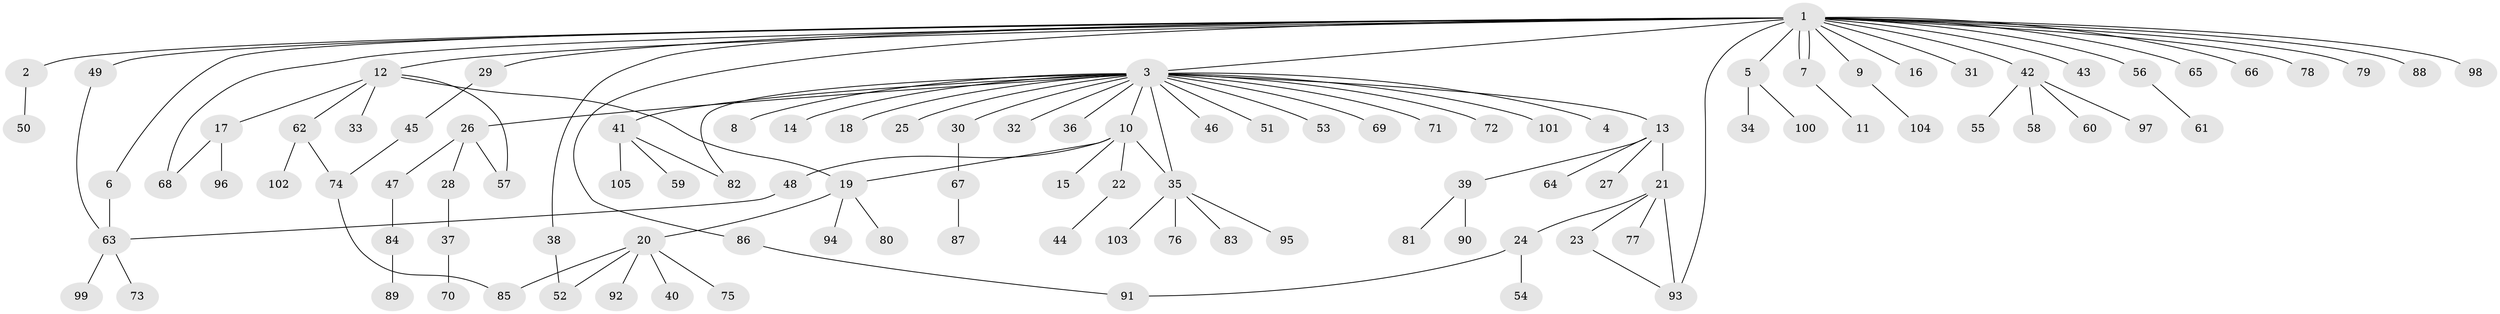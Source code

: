 // coarse degree distribution, {12: 0.018867924528301886, 1: 0.5094339622641509, 21: 0.018867924528301886, 2: 0.24528301886792453, 5: 0.03773584905660377, 4: 0.05660377358490566, 3: 0.11320754716981132}
// Generated by graph-tools (version 1.1) at 2025/50/03/04/25 22:50:43]
// undirected, 105 vertices, 118 edges
graph export_dot {
  node [color=gray90,style=filled];
  1;
  2;
  3;
  4;
  5;
  6;
  7;
  8;
  9;
  10;
  11;
  12;
  13;
  14;
  15;
  16;
  17;
  18;
  19;
  20;
  21;
  22;
  23;
  24;
  25;
  26;
  27;
  28;
  29;
  30;
  31;
  32;
  33;
  34;
  35;
  36;
  37;
  38;
  39;
  40;
  41;
  42;
  43;
  44;
  45;
  46;
  47;
  48;
  49;
  50;
  51;
  52;
  53;
  54;
  55;
  56;
  57;
  58;
  59;
  60;
  61;
  62;
  63;
  64;
  65;
  66;
  67;
  68;
  69;
  70;
  71;
  72;
  73;
  74;
  75;
  76;
  77;
  78;
  79;
  80;
  81;
  82;
  83;
  84;
  85;
  86;
  87;
  88;
  89;
  90;
  91;
  92;
  93;
  94;
  95;
  96;
  97;
  98;
  99;
  100;
  101;
  102;
  103;
  104;
  105;
  1 -- 2;
  1 -- 3;
  1 -- 5;
  1 -- 6;
  1 -- 7;
  1 -- 7;
  1 -- 9;
  1 -- 12;
  1 -- 16;
  1 -- 29;
  1 -- 31;
  1 -- 38;
  1 -- 42;
  1 -- 43;
  1 -- 49;
  1 -- 56;
  1 -- 65;
  1 -- 66;
  1 -- 68;
  1 -- 78;
  1 -- 79;
  1 -- 86;
  1 -- 88;
  1 -- 93;
  1 -- 98;
  2 -- 50;
  3 -- 4;
  3 -- 8;
  3 -- 10;
  3 -- 13;
  3 -- 14;
  3 -- 18;
  3 -- 25;
  3 -- 26;
  3 -- 30;
  3 -- 32;
  3 -- 35;
  3 -- 36;
  3 -- 41;
  3 -- 46;
  3 -- 51;
  3 -- 53;
  3 -- 69;
  3 -- 71;
  3 -- 72;
  3 -- 82;
  3 -- 101;
  5 -- 34;
  5 -- 100;
  6 -- 63;
  7 -- 11;
  9 -- 104;
  10 -- 15;
  10 -- 19;
  10 -- 22;
  10 -- 35;
  10 -- 48;
  12 -- 17;
  12 -- 19;
  12 -- 33;
  12 -- 57;
  12 -- 62;
  13 -- 21;
  13 -- 27;
  13 -- 39;
  13 -- 64;
  17 -- 68;
  17 -- 96;
  19 -- 20;
  19 -- 80;
  19 -- 94;
  20 -- 40;
  20 -- 52;
  20 -- 75;
  20 -- 85;
  20 -- 92;
  21 -- 23;
  21 -- 24;
  21 -- 77;
  21 -- 93;
  22 -- 44;
  23 -- 93;
  24 -- 54;
  24 -- 91;
  26 -- 28;
  26 -- 47;
  26 -- 57;
  28 -- 37;
  29 -- 45;
  30 -- 67;
  35 -- 76;
  35 -- 83;
  35 -- 95;
  35 -- 103;
  37 -- 70;
  38 -- 52;
  39 -- 81;
  39 -- 90;
  41 -- 59;
  41 -- 82;
  41 -- 105;
  42 -- 55;
  42 -- 58;
  42 -- 60;
  42 -- 97;
  45 -- 74;
  47 -- 84;
  48 -- 63;
  49 -- 63;
  56 -- 61;
  62 -- 74;
  62 -- 102;
  63 -- 73;
  63 -- 99;
  67 -- 87;
  74 -- 85;
  84 -- 89;
  86 -- 91;
}
